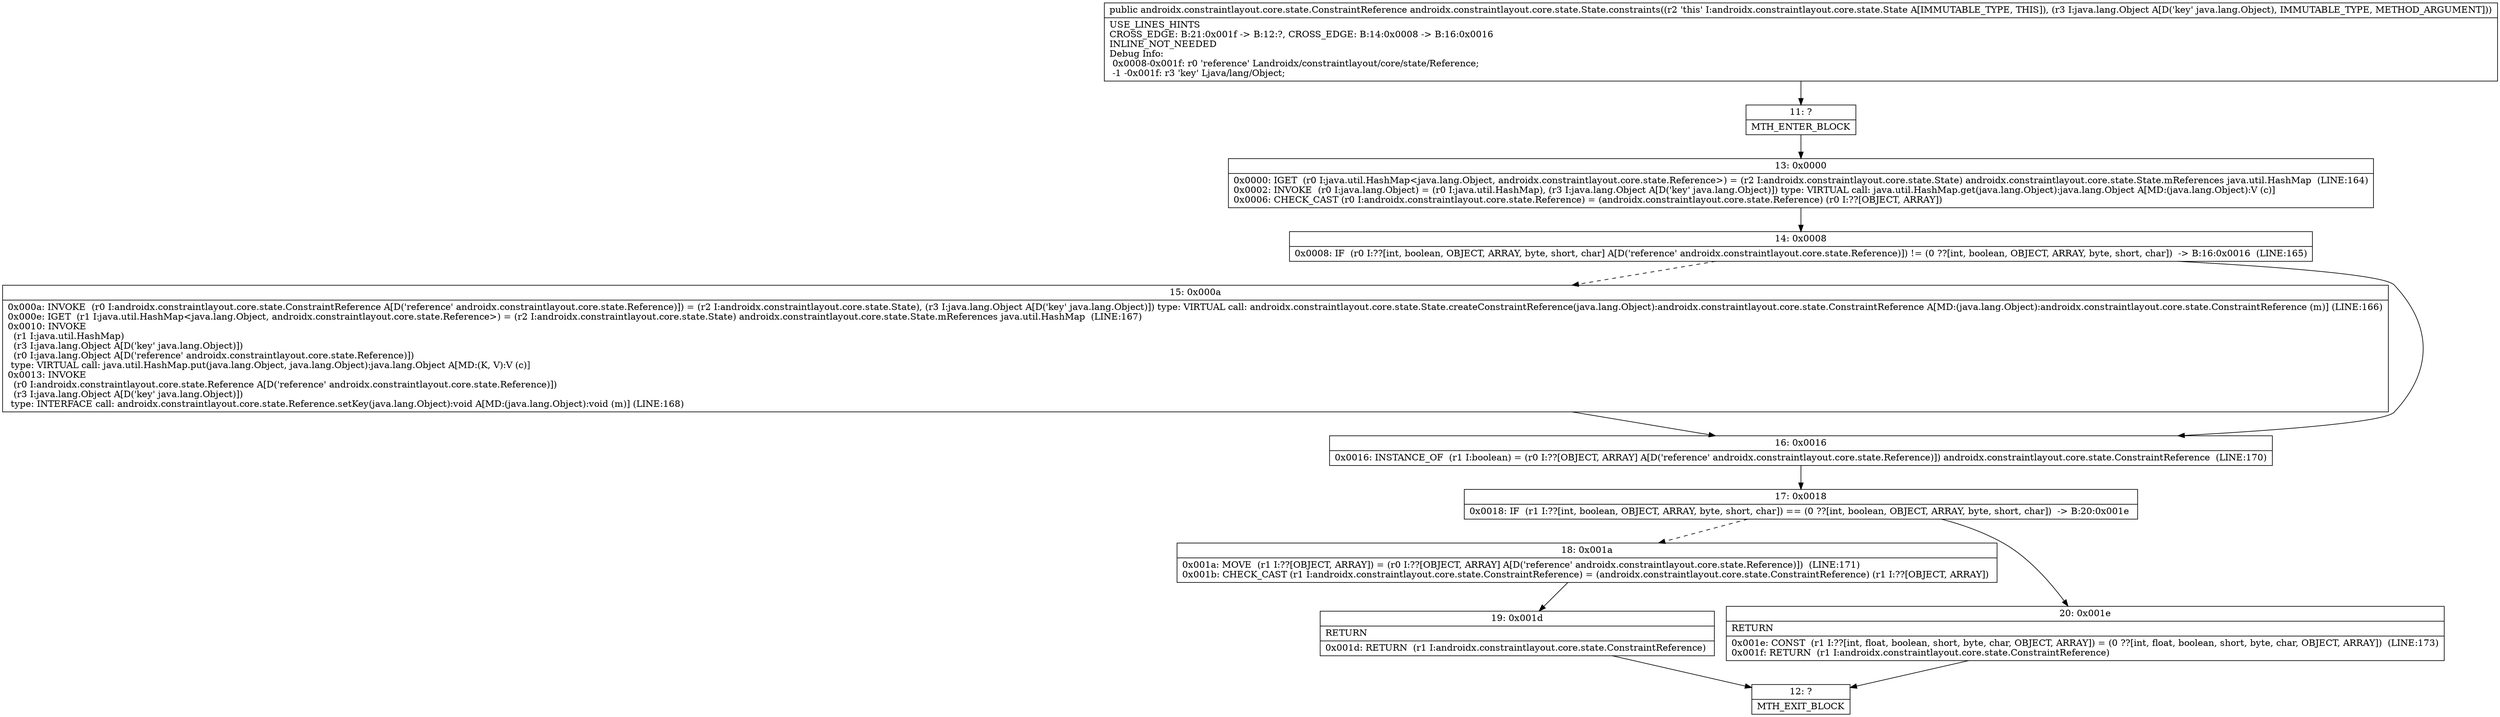 digraph "CFG forandroidx.constraintlayout.core.state.State.constraints(Ljava\/lang\/Object;)Landroidx\/constraintlayout\/core\/state\/ConstraintReference;" {
Node_11 [shape=record,label="{11\:\ ?|MTH_ENTER_BLOCK\l}"];
Node_13 [shape=record,label="{13\:\ 0x0000|0x0000: IGET  (r0 I:java.util.HashMap\<java.lang.Object, androidx.constraintlayout.core.state.Reference\>) = (r2 I:androidx.constraintlayout.core.state.State) androidx.constraintlayout.core.state.State.mReferences java.util.HashMap  (LINE:164)\l0x0002: INVOKE  (r0 I:java.lang.Object) = (r0 I:java.util.HashMap), (r3 I:java.lang.Object A[D('key' java.lang.Object)]) type: VIRTUAL call: java.util.HashMap.get(java.lang.Object):java.lang.Object A[MD:(java.lang.Object):V (c)]\l0x0006: CHECK_CAST (r0 I:androidx.constraintlayout.core.state.Reference) = (androidx.constraintlayout.core.state.Reference) (r0 I:??[OBJECT, ARRAY]) \l}"];
Node_14 [shape=record,label="{14\:\ 0x0008|0x0008: IF  (r0 I:??[int, boolean, OBJECT, ARRAY, byte, short, char] A[D('reference' androidx.constraintlayout.core.state.Reference)]) != (0 ??[int, boolean, OBJECT, ARRAY, byte, short, char])  \-\> B:16:0x0016  (LINE:165)\l}"];
Node_15 [shape=record,label="{15\:\ 0x000a|0x000a: INVOKE  (r0 I:androidx.constraintlayout.core.state.ConstraintReference A[D('reference' androidx.constraintlayout.core.state.Reference)]) = (r2 I:androidx.constraintlayout.core.state.State), (r3 I:java.lang.Object A[D('key' java.lang.Object)]) type: VIRTUAL call: androidx.constraintlayout.core.state.State.createConstraintReference(java.lang.Object):androidx.constraintlayout.core.state.ConstraintReference A[MD:(java.lang.Object):androidx.constraintlayout.core.state.ConstraintReference (m)] (LINE:166)\l0x000e: IGET  (r1 I:java.util.HashMap\<java.lang.Object, androidx.constraintlayout.core.state.Reference\>) = (r2 I:androidx.constraintlayout.core.state.State) androidx.constraintlayout.core.state.State.mReferences java.util.HashMap  (LINE:167)\l0x0010: INVOKE  \l  (r1 I:java.util.HashMap)\l  (r3 I:java.lang.Object A[D('key' java.lang.Object)])\l  (r0 I:java.lang.Object A[D('reference' androidx.constraintlayout.core.state.Reference)])\l type: VIRTUAL call: java.util.HashMap.put(java.lang.Object, java.lang.Object):java.lang.Object A[MD:(K, V):V (c)]\l0x0013: INVOKE  \l  (r0 I:androidx.constraintlayout.core.state.Reference A[D('reference' androidx.constraintlayout.core.state.Reference)])\l  (r3 I:java.lang.Object A[D('key' java.lang.Object)])\l type: INTERFACE call: androidx.constraintlayout.core.state.Reference.setKey(java.lang.Object):void A[MD:(java.lang.Object):void (m)] (LINE:168)\l}"];
Node_16 [shape=record,label="{16\:\ 0x0016|0x0016: INSTANCE_OF  (r1 I:boolean) = (r0 I:??[OBJECT, ARRAY] A[D('reference' androidx.constraintlayout.core.state.Reference)]) androidx.constraintlayout.core.state.ConstraintReference  (LINE:170)\l}"];
Node_17 [shape=record,label="{17\:\ 0x0018|0x0018: IF  (r1 I:??[int, boolean, OBJECT, ARRAY, byte, short, char]) == (0 ??[int, boolean, OBJECT, ARRAY, byte, short, char])  \-\> B:20:0x001e \l}"];
Node_18 [shape=record,label="{18\:\ 0x001a|0x001a: MOVE  (r1 I:??[OBJECT, ARRAY]) = (r0 I:??[OBJECT, ARRAY] A[D('reference' androidx.constraintlayout.core.state.Reference)])  (LINE:171)\l0x001b: CHECK_CAST (r1 I:androidx.constraintlayout.core.state.ConstraintReference) = (androidx.constraintlayout.core.state.ConstraintReference) (r1 I:??[OBJECT, ARRAY]) \l}"];
Node_19 [shape=record,label="{19\:\ 0x001d|RETURN\l|0x001d: RETURN  (r1 I:androidx.constraintlayout.core.state.ConstraintReference) \l}"];
Node_12 [shape=record,label="{12\:\ ?|MTH_EXIT_BLOCK\l}"];
Node_20 [shape=record,label="{20\:\ 0x001e|RETURN\l|0x001e: CONST  (r1 I:??[int, float, boolean, short, byte, char, OBJECT, ARRAY]) = (0 ??[int, float, boolean, short, byte, char, OBJECT, ARRAY])  (LINE:173)\l0x001f: RETURN  (r1 I:androidx.constraintlayout.core.state.ConstraintReference) \l}"];
MethodNode[shape=record,label="{public androidx.constraintlayout.core.state.ConstraintReference androidx.constraintlayout.core.state.State.constraints((r2 'this' I:androidx.constraintlayout.core.state.State A[IMMUTABLE_TYPE, THIS]), (r3 I:java.lang.Object A[D('key' java.lang.Object), IMMUTABLE_TYPE, METHOD_ARGUMENT]))  | USE_LINES_HINTS\lCROSS_EDGE: B:21:0x001f \-\> B:12:?, CROSS_EDGE: B:14:0x0008 \-\> B:16:0x0016\lINLINE_NOT_NEEDED\lDebug Info:\l  0x0008\-0x001f: r0 'reference' Landroidx\/constraintlayout\/core\/state\/Reference;\l  \-1 \-0x001f: r3 'key' Ljava\/lang\/Object;\l}"];
MethodNode -> Node_11;Node_11 -> Node_13;
Node_13 -> Node_14;
Node_14 -> Node_15[style=dashed];
Node_14 -> Node_16;
Node_15 -> Node_16;
Node_16 -> Node_17;
Node_17 -> Node_18[style=dashed];
Node_17 -> Node_20;
Node_18 -> Node_19;
Node_19 -> Node_12;
Node_20 -> Node_12;
}

